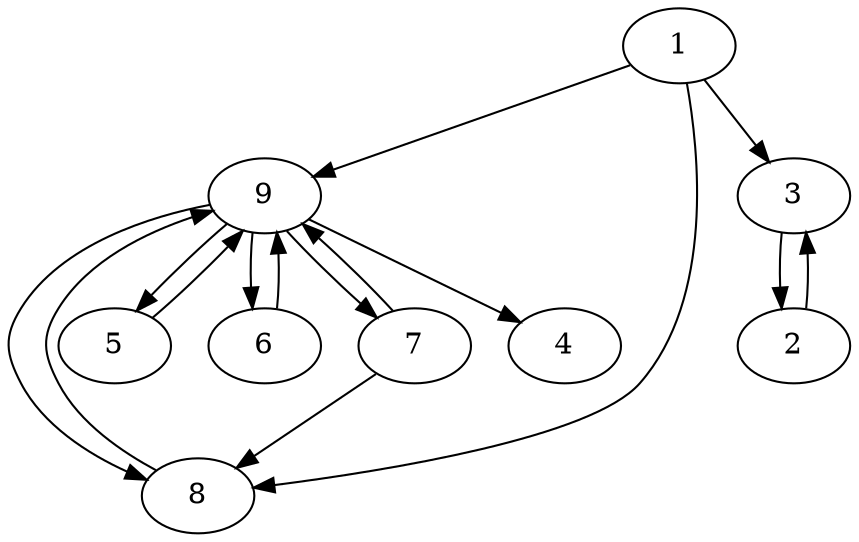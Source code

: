 digraph gamebook {

      1->9
1->8
1->3
  2->3
     3->2
5->9
6->9
 7->9
7->8
 8->9
  9->4
9->8
9->7
 9->5
 9->6
}
